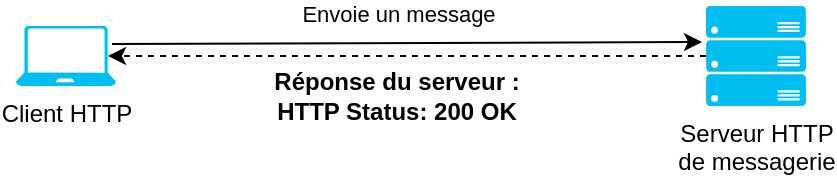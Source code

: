 <mxfile version="14.4.2" type="device"><diagram id="hgKMzffdjP7wMpuV3e5r" name="Page-1"><mxGraphModel dx="1186" dy="716" grid="1" gridSize="10" guides="1" tooltips="1" connect="1" arrows="1" fold="1" page="1" pageScale="1" pageWidth="850" pageHeight="1100" math="0" shadow="0"><root><mxCell id="0"/><mxCell id="1" parent="0"/><mxCell id="FD23MbmTOf5WjTjYxofJ-1" value="Client HTTP" style="verticalLabelPosition=bottom;html=1;verticalAlign=top;align=center;strokeColor=none;fillColor=#00BEF2;shape=mxgraph.azure.laptop;pointerEvents=1;" parent="1" vertex="1"><mxGeometry x="80" y="320" width="50" height="30" as="geometry"/></mxCell><mxCell id="FD23MbmTOf5WjTjYxofJ-2" value="" style="endArrow=classic;html=1;exitX=0.96;exitY=0.3;exitDx=0;exitDy=0;exitPerimeter=0;entryX=-0.04;entryY=0.36;entryDx=0;entryDy=0;entryPerimeter=0;" parent="1" source="FD23MbmTOf5WjTjYxofJ-1" target="FD23MbmTOf5WjTjYxofJ-7" edge="1"><mxGeometry width="50" height="50" relative="1" as="geometry"><mxPoint x="400" y="420" as="sourcePoint"/><mxPoint x="259" y="335" as="targetPoint"/><Array as="points"/></mxGeometry></mxCell><mxCell id="BVelakfelMz7CEoI4x5Y-1" value="Envoie un message" style="edgeLabel;html=1;align=center;verticalAlign=middle;resizable=0;points=[];" vertex="1" connectable="0" parent="FD23MbmTOf5WjTjYxofJ-2"><mxGeometry x="-0.155" relative="1" as="geometry"><mxPoint x="18" y="-15" as="offset"/></mxGeometry></mxCell><mxCell id="BVelakfelMz7CEoI4x5Y-3" style="edgeStyle=orthogonalEdgeStyle;rounded=0;orthogonalLoop=1;jettySize=auto;html=1;exitX=0;exitY=0.5;exitDx=0;exitDy=0;exitPerimeter=0;entryX=0.92;entryY=0.5;entryDx=0;entryDy=0;entryPerimeter=0;dashed=1;" edge="1" parent="1" source="FD23MbmTOf5WjTjYxofJ-7" target="FD23MbmTOf5WjTjYxofJ-1"><mxGeometry relative="1" as="geometry"/></mxCell><mxCell id="FD23MbmTOf5WjTjYxofJ-7" value="Serveur HTTP&lt;br&gt;de messagerie" style="verticalLabelPosition=bottom;html=1;verticalAlign=top;align=center;strokeColor=none;fillColor=#00BEF2;shape=mxgraph.azure.server_rack;" parent="1" vertex="1"><mxGeometry x="425" y="310" width="50" height="50" as="geometry"/></mxCell><mxCell id="BVelakfelMz7CEoI4x5Y-4" value="&lt;b&gt;Réponse du serveur :&lt;br&gt;HTTP Status: 200 OK&lt;br&gt;&lt;/b&gt;" style="text;html=1;align=center;verticalAlign=middle;resizable=0;points=[];autosize=1;" vertex="1" parent="1"><mxGeometry x="200" y="340" width="140" height="30" as="geometry"/></mxCell></root></mxGraphModel></diagram></mxfile>